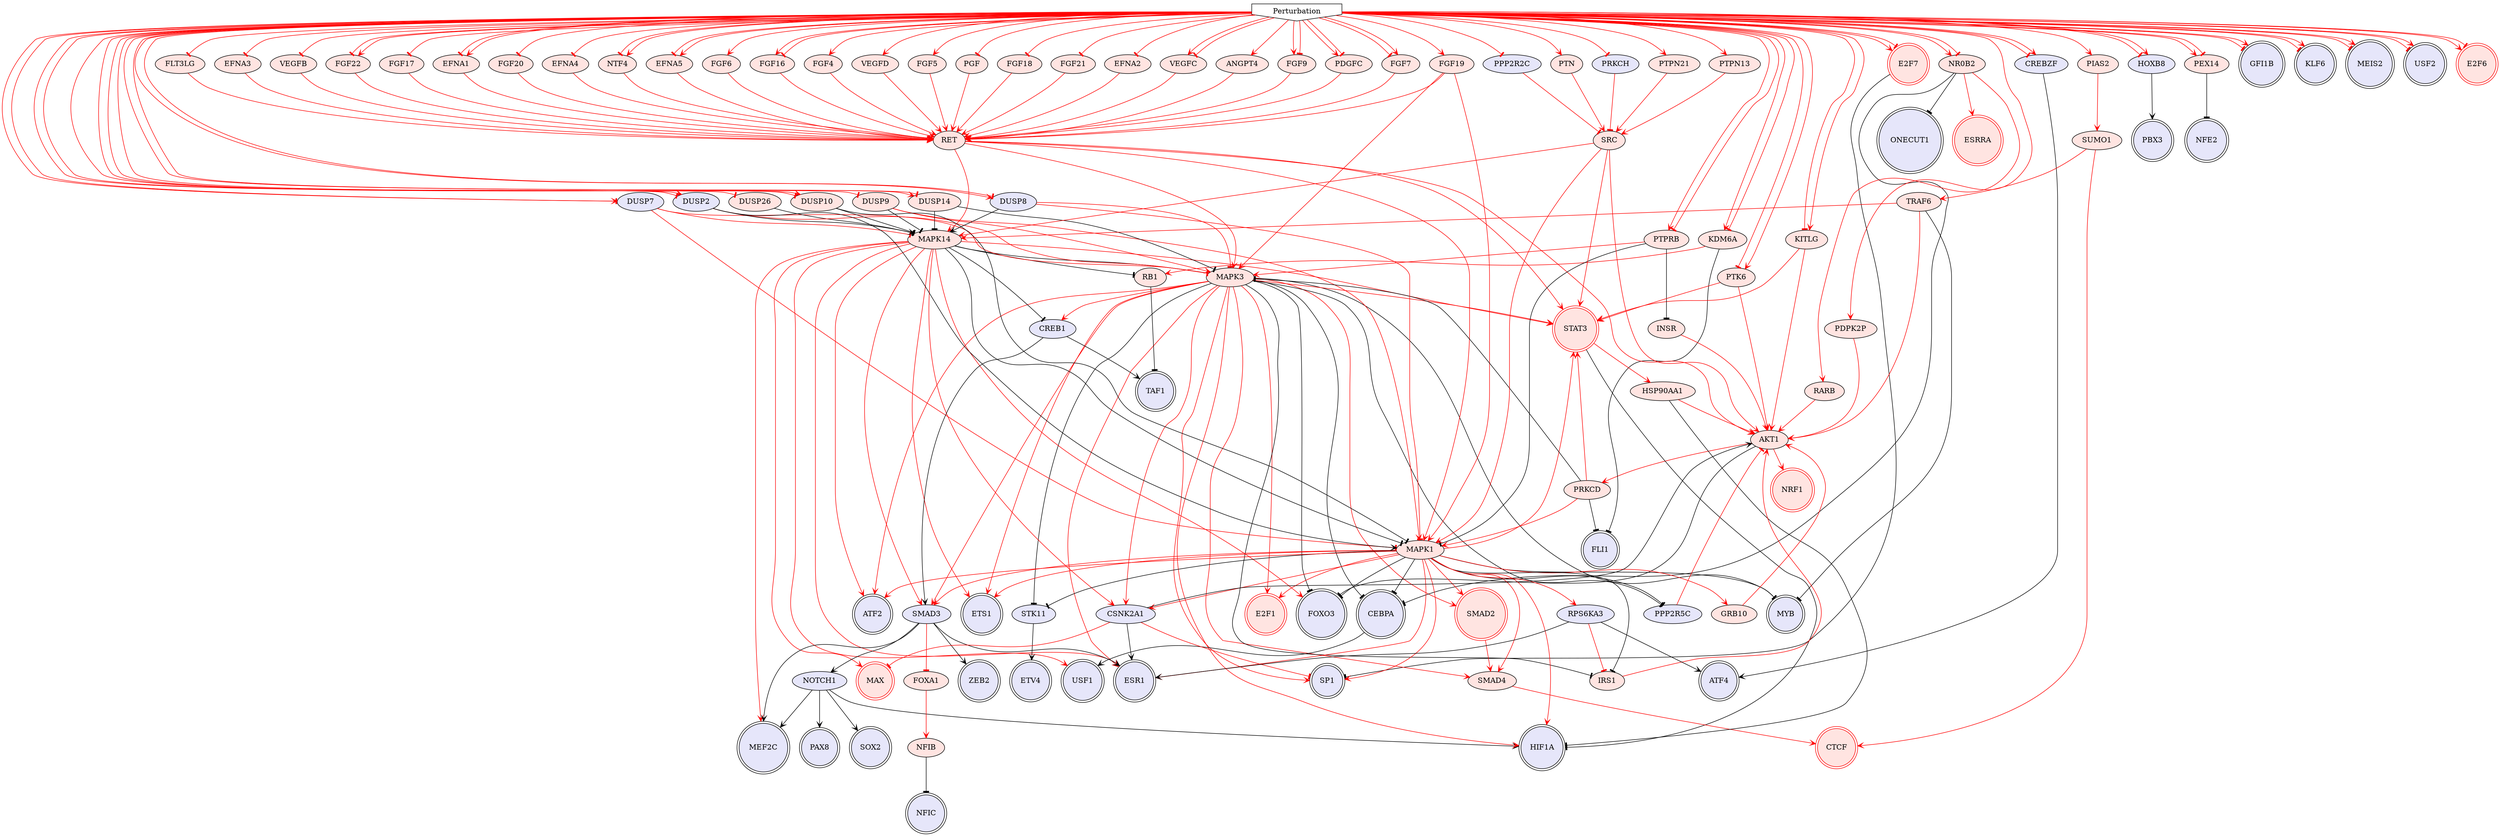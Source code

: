 digraph {

NOTCH1->PAX8 [penwidth=1, color=black, arrowhead="vee"]
NOTCH1->SOX2 [penwidth=1, color=black, arrowhead="vee"]
E2F7->SP1 [penwidth=1, color=black, arrowhead="tee"]
MAPK3->HIF1A [penwidth=1, color=red, arrowhead="vee"]
MAPK14->MAPK3 [penwidth=1, color=black, arrowhead="tee"]
SMAD3->ESR1 [penwidth=1, color=black, arrowhead="vee"]
SMAD3->NOTCH1 [penwidth=1, color=black, arrowhead="vee"]
MAPK3->SMAD3 [penwidth=1, color=red, arrowhead="vee"]
SMAD3->MEF2C [penwidth=1, color=black, arrowhead="vee"]
NOTCH1->MEF2C [penwidth=1, color=black, arrowhead="vee"]
NOTCH1->HIF1A [penwidth=1, color=black, arrowhead="vee"]
NR0B2->ONECUT1 [penwidth=1, color=black, arrowhead="tee"]
MAPK3->ETS1 [penwidth=1, color=red, arrowhead="vee"]
AKT1->FOXO3 [penwidth=1, color=black, arrowhead="tee"]
MAPK1->FOXO3 [penwidth=1, color=black, arrowhead="tee"]
MAPK1->MYB [penwidth=1, color=black, arrowhead="tee"]
HOXB8->PBX3 [penwidth=1, color=black, arrowhead="vee"]
MAPK3->ESR1 [penwidth=1, color=red, arrowhead="vee"]
MAPK1->STK11 [penwidth=1, color=black, arrowhead="tee"]
MAPK3->SP1 [penwidth=1, color=red, arrowhead="vee"]
NFIB->NFIC [penwidth=1, color=black, arrowhead="tee"]
MAPK1->CEBPA [penwidth=1, color=black, arrowhead="tee"]
CEBPA->USF1 [penwidth=1, color=black, arrowhead="vee"]
KDM6A->FLI1 [penwidth=1, color=black, arrowhead="tee"]
MAPK3->ATF2 [penwidth=1, color=red, arrowhead="vee"]
NR0B2->CEBPA [penwidth=1, color=black, arrowhead="tee"]
CREBZF->ATF4 [penwidth=1, color=black, arrowhead="vee"]
STK11->ETV4 [penwidth=1, color=black, arrowhead="vee"]
RB1->TAF1 [penwidth=1, color=black, arrowhead="tee"]
SMAD3->ZEB2 [penwidth=1, color=black, arrowhead="vee"]
STAT3->HIF1A [penwidth=1, color=black, arrowhead="tee"]
PEX14->NFE2 [penwidth=1, color=black, arrowhead="tee"]
Perturbation->CREBZF [penwidth=1, color=red, arrowhead="tee"]
Perturbation->DUSP7 [penwidth=1, color=red, arrowhead="tee"]
Perturbation->GFI1B [penwidth=1, color=red, arrowhead="tee"]
Perturbation->HOXB8 [penwidth=1, color=red, arrowhead="tee"]
Perturbation->KLF6 [penwidth=1, color=red, arrowhead="tee"]
Perturbation->MEIS2 [penwidth=1, color=red, arrowhead="tee"]
Perturbation->USF2 [penwidth=1, color=red, arrowhead="tee"]
KDM6A->RB1 [penwidth=1, color=red, arrowhead="vee"]
MAPK1->STAT3 [penwidth=1, color=red, arrowhead="vee"]
AKT1->NRF1 [penwidth=1, color=red, arrowhead="vee"]
MAPK1->SMAD2 [penwidth=1, color=red, arrowhead="vee"]
SMAD2->SMAD4 [penwidth=1, color=red, arrowhead="vee"]
MAPK14->MAX [penwidth=1, color=red, arrowhead="vee"]
MAPK14->STAT3 [penwidth=1, color=red, arrowhead="vee"]
NR0B2->ESRRA [penwidth=1, color=red, arrowhead="vee"]
DUSP7->MAPK1 [penwidth=1, color=red, arrowhead="tee"]
MAPK1->SMAD4 [penwidth=1, color=red, arrowhead="vee"]
SMAD3->FOXA1 [penwidth=1, color=red, arrowhead="tee"]
DUSP7->MAPK14 [penwidth=1, color=red, arrowhead="tee"]
MAPK1->E2F1 [penwidth=1, color=red, arrowhead="vee"]
FOXA1->NFIB [penwidth=1, color=red, arrowhead="vee"]
PDPK2P->AKT1 [penwidth=1, color=red, arrowhead="vee"]
SMAD4->CTCF [penwidth=1, color=red, arrowhead="vee"]
Perturbation->E2F6 [penwidth=1, color=red, arrowhead="vee"]
Perturbation->E2F7 [penwidth=1, color=red, arrowhead="vee"]
Perturbation->KDM6A [penwidth=1, color=red, arrowhead="vee"]
Perturbation->NR0B2 [penwidth=1, color=red, arrowhead="vee"]
Perturbation->PDPK2P [penwidth=1, color=red, arrowhead="vee"]
Perturbation->PEX14 [penwidth=1, color=red, arrowhead="vee"]
MAPK14->USF1 [penwidth=1, color=red, arrowhead="vee"]
MAPK14->ATF2 [penwidth=1, color=red, arrowhead="vee"]
MAPK14->MEF2C [penwidth=1, color=red, arrowhead="vee"]
MAPK14->SMAD3 [penwidth=1, color=red, arrowhead="vee"]
MAPK14->CSNK2A1 [penwidth=1, color=red, arrowhead="vee"]
MAPK3->MYB [penwidth=1, color=black, arrowhead="tee"]
DUSP9->MAPK14 [penwidth=1, color=black, arrowhead="tee"]
MAPK3->STK11 [penwidth=1, color=black, arrowhead="tee"]
CSNK2A1->ESR1 [penwidth=1, color=black, arrowhead="vee"]
MAPK14->ESR1 [penwidth=1, color=red, arrowhead="vee"]
MAPK14->FOXO3 [penwidth=1, color=red, arrowhead="vee"]
MAPK3->FOXO3 [penwidth=1, color=black, arrowhead="tee"]
MAPK3->CEBPA [penwidth=1, color=black, arrowhead="tee"]
MAPK14->ETS1 [penwidth=1, color=red, arrowhead="vee"]
Perturbation->CREBZF [penwidth=1, color=red, arrowhead="vee"]
Perturbation->GFI1B [penwidth=1, color=red, arrowhead="vee"]
Perturbation->HOXB8 [penwidth=1, color=red, arrowhead="vee"]
Perturbation->KLF6 [penwidth=1, color=red, arrowhead="vee"]
Perturbation->MEIS2 [penwidth=1, color=red, arrowhead="vee"]
Perturbation->USF2 [penwidth=1, color=red, arrowhead="vee"]
MAPK3->STAT3 [penwidth=1, color=red, arrowhead="vee"]
MAPK3->SMAD2 [penwidth=1, color=red, arrowhead="vee"]
DUSP9->MAPK3 [penwidth=1, color=red, arrowhead="vee"]
MAPK3->SMAD4 [penwidth=1, color=red, arrowhead="vee"]
CSNK2A1->MAX [penwidth=1, color=red, arrowhead="tee"]
MAPK3->E2F1 [penwidth=1, color=red, arrowhead="vee"]
MAPK14->RB1 [penwidth=1, color=black, arrowhead="tee"]
KITLG->STAT3 [penwidth=1, color=red, arrowhead="vee"]
KITLG->AKT1 [penwidth=1, color=red, arrowhead="vee"]
Perturbation->DUSP9 [penwidth=1, color=red, arrowhead="tee"]
Perturbation->E2F6 [penwidth=1, color=red, arrowhead="tee"]
Perturbation->E2F7 [penwidth=1, color=red, arrowhead="tee"]
Perturbation->KDM6A [penwidth=1, color=red, arrowhead="tee"]
Perturbation->KITLG [penwidth=1, color=red, arrowhead="tee"]
Perturbation->NR0B2 [penwidth=1, color=red, arrowhead="tee"]
Perturbation->PEX14 [penwidth=1, color=red, arrowhead="tee"]
MAPK1->HIF1A [penwidth=1, color=red, arrowhead="vee"]
MAPK14->MAPK1 [penwidth=1, color=black, arrowhead="tee"]
MAPK1->SMAD3 [penwidth=1, color=red, arrowhead="vee"]
MAPK1->ESR1 [penwidth=1, color=red, arrowhead="vee"]
MAPK1->SP1 [penwidth=1, color=red, arrowhead="vee"]
MAPK1->ATF2 [penwidth=1, color=red, arrowhead="vee"]
MAPK1->ETS1 [penwidth=1, color=red, arrowhead="vee"]
RET->STAT3 [penwidth=1, color=red, arrowhead="vee"]
RET->MAPK14 [penwidth=1, color=red, arrowhead="vee"]
RET->AKT1 [penwidth=1, color=red, arrowhead="vee"]
RET->MAPK3 [penwidth=1, color=red, arrowhead="vee"]
VEGFC->RET [penwidth=1, color=red, arrowhead="vee"]
Perturbation->VEGFC [penwidth=1, color=red, arrowhead="vee"]
ANGPT4->RET [penwidth=1, color=red, arrowhead="vee"]
Perturbation->ANGPT4 [penwidth=1, color=red, arrowhead="vee"]
CSNK2A1->SP1 [penwidth=1, color=red, arrowhead="tee"]
CSNK2A1->AKT1 [penwidth=1, color=black, arrowhead="vee"]
MAPK3->CSNK2A1 [penwidth=1, color=red, arrowhead="vee"]
DUSP7->MAPK3 [penwidth=1, color=red, arrowhead="tee"]
HSP90AA1->HIF1A [penwidth=1, color=black, arrowhead="tee"]
STAT3->HSP90AA1 [penwidth=1, color=red, arrowhead="vee"]
HSP90AA1->AKT1 [penwidth=1, color=red, arrowhead="vee"]
MAPK3->PPP2R5C [penwidth=1, color=black, arrowhead="tee"]
DUSP14->MAPK14 [penwidth=1, color=black, arrowhead="tee"]
PPP2R5C->AKT1 [penwidth=1, color=red, arrowhead="tee"]
Perturbation->DUSP14 [penwidth=1, color=red, arrowhead="vee"]
MAPK1->PPP2R5C [penwidth=1, color=black, arrowhead="tee"]
FGF9->RET [penwidth=1, color=red, arrowhead="vee"]
Perturbation->FGF9 [penwidth=1, color=red, arrowhead="vee"]
FGF19->RET [penwidth=1, color=red, arrowhead="vee"]
FGF19->MAPK3 [penwidth=1, color=red, arrowhead="vee"]
Perturbation->FGF19 [penwidth=1, color=red, arrowhead="vee"]
PTPRB->MAPK1 [penwidth=1, color=black, arrowhead="tee"]
MAPK1->CSNK2A1 [penwidth=1, color=red, arrowhead="vee"]
PTPRB->MAPK3 [penwidth=1, color=red, arrowhead="vee"]
Perturbation->KITLG [penwidth=1, color=red, arrowhead="vee"]
Perturbation->PTPRB [penwidth=1, color=red, arrowhead="vee"]
DUSP26->MAPK14 [penwidth=1, color=black, arrowhead="tee"]
Perturbation->DUSP26 [penwidth=1, color=red, arrowhead="tee"]
DUSP9->MAPK1 [penwidth=1, color=red, arrowhead="vee"]
DUSP2->MAPK1 [penwidth=1, color=black, arrowhead="vee"]
Perturbation->DUSP2 [penwidth=1, color=red, arrowhead="tee"]
DUSP2->MAPK3 [penwidth=1, color=red, arrowhead="tee"]
DUSP10->MAPK14 [penwidth=1, color=black, arrowhead="tee"]
Perturbation->DUSP10 [penwidth=1, color=red, arrowhead="tee"]
TRAF6->MYB [penwidth=1, color=black, arrowhead="tee"]
CREB1->SMAD3 [penwidth=1, color=black, arrowhead="vee"]
MAPK14->CREB1 [penwidth=1, color=black, arrowhead="tee"]
CREB1->TAF1 [penwidth=1, color=black, arrowhead="vee"]
PRKCD->FLI1 [penwidth=1, color=black, arrowhead="tee"]
MAPK3->CREB1 [penwidth=1, color=red, arrowhead="vee"]
PRKCD->MAPK3 [penwidth=1, color=black, arrowhead="tee"]
TRAF6->AKT1 [penwidth=1, color=red, arrowhead="vee"]
SUMO1->TRAF6 [penwidth=1, color=red, arrowhead="vee"]
SUMO1->CTCF [penwidth=1, color=red, arrowhead="vee"]
TRAF6->MAPK14 [penwidth=1, color=red, arrowhead="vee"]
PRKCD->STAT3 [penwidth=1, color=red, arrowhead="vee"]
PIAS2->SUMO1 [penwidth=1, color=red, arrowhead="vee"]
AKT1->PRKCD [penwidth=1, color=red, arrowhead="vee"]
PRKCD->MAPK1 [penwidth=1, color=red, arrowhead="vee"]
Perturbation->PIAS2 [penwidth=1, color=red, arrowhead="vee"]
Perturbation->DUSP7 [penwidth=1, color=red, arrowhead="vee"]
Perturbation->DUSP10 [penwidth=1, color=red, arrowhead="vee"]
PDGFC->RET [penwidth=1, color=red, arrowhead="vee"]
Perturbation->PDGFC [penwidth=1, color=red, arrowhead="vee"]
FGF7->RET [penwidth=1, color=red, arrowhead="vee"]
Perturbation->FGF7 [penwidth=1, color=red, arrowhead="tee"]
FLT3LG->RET [penwidth=1, color=red, arrowhead="vee"]
Perturbation->FLT3LG [penwidth=1, color=red, arrowhead="tee"]
EFNA3->RET [penwidth=1, color=red, arrowhead="vee"]
Perturbation->EFNA3 [penwidth=1, color=red, arrowhead="tee"]
VEGFB->RET [penwidth=1, color=red, arrowhead="vee"]
Perturbation->VEGFB [penwidth=1, color=red, arrowhead="tee"]
DUSP8->MAPK14 [penwidth=1, color=black, arrowhead="vee"]
Perturbation->DUSP8 [penwidth=1, color=red, arrowhead="vee"]
MAPK1->GRB10 [penwidth=1, color=red, arrowhead="vee"]
GRB10->AKT1 [penwidth=1, color=red, arrowhead="vee"]
DUSP8->MAPK1 [penwidth=1, color=red, arrowhead="tee"]
FGF22->RET [penwidth=1, color=red, arrowhead="vee"]
Perturbation->FGF22 [penwidth=1, color=red, arrowhead="tee"]
Perturbation->VEGFC [penwidth=1, color=red, arrowhead="tee"]
FGF17->RET [penwidth=1, color=red, arrowhead="vee"]
Perturbation->FGF17 [penwidth=1, color=red, arrowhead="tee"]
Perturbation->FGF9 [penwidth=1, color=red, arrowhead="tee"]
EFNA1->RET [penwidth=1, color=red, arrowhead="vee"]
Perturbation->EFNA1 [penwidth=1, color=red, arrowhead="tee"]
FGF20->RET [penwidth=1, color=red, arrowhead="vee"]
Perturbation->FGF20 [penwidth=1, color=red, arrowhead="tee"]
EFNA4->RET [penwidth=1, color=red, arrowhead="vee"]
Perturbation->EFNA4 [penwidth=1, color=red, arrowhead="tee"]
Perturbation->PTPRB [penwidth=1, color=red, arrowhead="tee"]
MAPK1->IRS1 [penwidth=1, color=black, arrowhead="tee"]
IRS1->AKT1 [penwidth=1, color=red, arrowhead="vee"]
NTF4->RET [penwidth=1, color=red, arrowhead="vee"]
Perturbation->NTF4 [penwidth=1, color=red, arrowhead="tee"]
EFNA5->RET [penwidth=1, color=red, arrowhead="vee"]
Perturbation->EFNA5 [penwidth=1, color=red, arrowhead="tee"]
DUSP8->MAPK3 [penwidth=1, color=red, arrowhead="tee"]
SRC->STAT3 [penwidth=1, color=red, arrowhead="vee"]
PTPN21->SRC [penwidth=1, color=red, arrowhead="vee"]
SRC->AKT1 [penwidth=1, color=red, arrowhead="vee"]
SRC->MAPK14 [penwidth=1, color=red, arrowhead="vee"]
SRC->MAPK1 [penwidth=1, color=red, arrowhead="vee"]
Perturbation->PTPN21 [penwidth=1, color=red, arrowhead="vee"]
PTPN13->SRC [penwidth=1, color=red, arrowhead="vee"]
Perturbation->PTPN13 [penwidth=1, color=red, arrowhead="vee"]
Perturbation->PPP2R2C [penwidth=1, color=red, arrowhead="tee"]
PPP2R2C->SRC [penwidth=1, color=red, arrowhead="tee"]
PTN->SRC [penwidth=1, color=red, arrowhead="vee"]
Perturbation->PTN [penwidth=1, color=red, arrowhead="vee"]
Perturbation->PRKCH [penwidth=1, color=red, arrowhead="tee"]
PRKCH->SRC [penwidth=1, color=red, arrowhead="tee"]
RET->MAPK1 [penwidth=1, color=red, arrowhead="vee"]
FGF19->MAPK1 [penwidth=1, color=red, arrowhead="vee"]
FGF6->RET [penwidth=1, color=red, arrowhead="vee"]
Perturbation->FGF6 [penwidth=1, color=red, arrowhead="vee"]
FGF16->RET [penwidth=1, color=red, arrowhead="vee"]
Perturbation->FGF16 [penwidth=1, color=red, arrowhead="vee"]
FGF4->RET [penwidth=1, color=red, arrowhead="vee"]
Perturbation->FGF4 [penwidth=1, color=red, arrowhead="vee"]
Perturbation->NTF4 [penwidth=1, color=red, arrowhead="vee"]
VEGFD->RET [penwidth=1, color=red, arrowhead="vee"]
Perturbation->VEGFD [penwidth=1, color=red, arrowhead="vee"]
Perturbation->EFNA1 [penwidth=1, color=red, arrowhead="vee"]
Perturbation->EFNA5 [penwidth=1, color=red, arrowhead="vee"]
Perturbation->FGF7 [penwidth=1, color=red, arrowhead="vee"]
FGF5->RET [penwidth=1, color=red, arrowhead="vee"]
Perturbation->FGF5 [penwidth=1, color=red, arrowhead="vee"]
Perturbation->DUSP2 [penwidth=1, color=red, arrowhead="vee"]
Perturbation->FGF22 [penwidth=1, color=red, arrowhead="vee"]
PGF->RET [penwidth=1, color=red, arrowhead="vee"]
Perturbation->PGF [penwidth=1, color=red, arrowhead="tee"]
Perturbation->DUSP14 [penwidth=1, color=red, arrowhead="tee"]
DUSP2->MAPK14 [penwidth=1, color=black, arrowhead="vee"]
DUSP10->MAPK1 [penwidth=1, color=black, arrowhead="tee"]
MAPK1->RPS6KA3 [penwidth=1, color=red, arrowhead="vee"]
RPS6KA3->ATF4 [penwidth=1, color=black, arrowhead="vee"]
RPS6KA3->ESR1 [penwidth=1, color=black, arrowhead="vee"]
RPS6KA3->IRS1 [penwidth=1, color=red, arrowhead="tee"]
FGF18->RET [penwidth=1, color=red, arrowhead="vee"]
Perturbation->FGF18 [penwidth=1, color=red, arrowhead="tee"]
MAPK3->IRS1 [penwidth=1, color=black, arrowhead="tee"]
FGF21->RET [penwidth=1, color=red, arrowhead="vee"]
Perturbation->FGF21 [penwidth=1, color=red, arrowhead="tee"]
DUSP14->MAPK3 [penwidth=1, color=black, arrowhead="tee"]
PTK6->STAT3 [penwidth=1, color=red, arrowhead="vee"]
PTK6->AKT1 [penwidth=1, color=red, arrowhead="vee"]
Perturbation->PTK6 [penwidth=1, color=red, arrowhead="tee"]
Perturbation->PDGFC [penwidth=1, color=red, arrowhead="tee"]
EFNA2->RET [penwidth=1, color=red, arrowhead="vee"]
Perturbation->EFNA2 [penwidth=1, color=red, arrowhead="tee"]
Perturbation->PTK6 [penwidth=1, color=red, arrowhead="vee"]
Perturbation->FGF16 [penwidth=1, color=red, arrowhead="tee"]
Perturbation->DUSP8 [penwidth=1, color=red, arrowhead="tee"]
NR0B2->RARB [penwidth=1, color=red, arrowhead="vee"]
RARB->AKT1 [penwidth=1, color=red, arrowhead="vee"]
PTPRB->INSR [penwidth=1, color=black, arrowhead="tee"]
INSR->AKT1 [penwidth=1, color=red, arrowhead="vee"]
Perturbation [style=filled, color=black, fillcolor=white, shape=invhouse];
USF2 [style=filled, color=black, fillcolor=lavender, shape=doublecircle];
GFI1B [style=filled, color=black, fillcolor=lavender, shape=doublecircle];
FLI1 [style=filled, color=black, fillcolor=lavender, shape=doublecircle];
TAF1 [style=filled, color=black, fillcolor=lavender, shape=doublecircle];
ETV4 [style=filled, color=black, fillcolor=lavender, shape=doublecircle];
MAX [style=filled, color=red, fillcolor=mistyrose, shape=doublecircle];
E2F6 [style=filled, color=red, fillcolor=mistyrose, shape=doublecircle];
ESRRA [style=filled, color=red, fillcolor=mistyrose, shape=doublecircle];
HIF1A [style=filled, color=black, fillcolor=lavender, shape=doublecircle];
NRF1 [style=filled, color=red, fillcolor=mistyrose, shape=doublecircle];
CTCF [style=filled, color=red, fillcolor=mistyrose, shape=doublecircle];
E2F1 [style=filled, color=red, fillcolor=mistyrose, shape=doublecircle];
KLF6 [style=filled, color=black, fillcolor=lavender, shape=doublecircle];
MEF2C [style=filled, color=black, fillcolor=lavender, shape=doublecircle];
MYB [style=filled, color=black, fillcolor=lavender, shape=doublecircle];
FOXO3 [style=filled, color=black, fillcolor=lavender, shape=doublecircle];
USF1 [style=filled, color=black, fillcolor=lavender, shape=doublecircle];
E2F7 [style=filled, color=red, fillcolor=mistyrose, shape=doublecircle];
ONECUT1 [style=filled, color=black, fillcolor=lavender, shape=doublecircle];
PBX3 [style=filled, color=black, fillcolor=lavender, shape=doublecircle];
NFE2 [style=filled, color=black, fillcolor=lavender, shape=doublecircle];
SOX2 [style=filled, color=black, fillcolor=lavender, shape=doublecircle];
NFIC [style=filled, color=black, fillcolor=lavender, shape=doublecircle];
PAX8 [style=filled, color=black, fillcolor=lavender, shape=doublecircle];
ESR1 [style=filled, color=black, fillcolor=lavender, shape=doublecircle];
ETS1 [style=filled, color=black, fillcolor=lavender, shape=doublecircle];
SP1 [style=filled, color=black, fillcolor=lavender, shape=doublecircle];
STAT3 [style=filled, color=red, fillcolor=mistyrose, shape=doublecircle];
ATF4 [style=filled, color=black, fillcolor=lavender, shape=doublecircle];
MEIS2 [style=filled, color=black, fillcolor=lavender, shape=doublecircle];
ATF2 [style=filled, color=black, fillcolor=lavender, shape=doublecircle];
CEBPA [style=filled, color=black, fillcolor=lavender, shape=doublecircle];
ZEB2 [style=filled, color=black, fillcolor=lavender, shape=doublecircle];
SMAD2 [style=filled, color=red, fillcolor=mistyrose, shape=doublecircle];
NOTCH1 [style=filled, fillcolor=lavender];
MAPK3 [style=filled, fillcolor=mistyrose];
MAPK14 [style=filled, fillcolor=mistyrose];
SMAD3 [style=filled, fillcolor=lavender];
NR0B2 [style=filled, fillcolor=mistyrose];
AKT1 [style=filled, fillcolor=mistyrose];
MAPK1 [style=filled, fillcolor=mistyrose];
HOXB8 [style=filled, fillcolor=lavender];
NFIB [style=filled, fillcolor=mistyrose];
KDM6A [style=filled, fillcolor=mistyrose];
CREBZF [style=filled, fillcolor=lavender];
STK11 [style=filled, fillcolor=lavender];
RB1 [style=filled, fillcolor=mistyrose];
PEX14 [style=filled, fillcolor=mistyrose];
DUSP7 [style=filled, fillcolor=lavender];
FOXA1 [style=filled, fillcolor=mistyrose];
PDPK2P [style=filled, fillcolor=mistyrose];
SMAD4 [style=filled, fillcolor=mistyrose];
DUSP9 [style=filled, fillcolor=mistyrose];
CSNK2A1 [style=filled, fillcolor=lavender];
KITLG [style=filled, fillcolor=mistyrose];
RET [style=filled, fillcolor=mistyrose];
VEGFC [style=filled, fillcolor=mistyrose];
ANGPT4 [style=filled, fillcolor=mistyrose];
HSP90AA1 [style=filled, fillcolor=mistyrose];
DUSP14 [style=filled, fillcolor=mistyrose];
PPP2R5C [style=filled, fillcolor=lavender];
FGF9 [style=filled, fillcolor=mistyrose];
FGF19 [style=filled, fillcolor=mistyrose];
PTPRB [style=filled, fillcolor=mistyrose];
DUSP26 [style=filled, fillcolor=mistyrose];
DUSP2 [style=filled, fillcolor=lavender];
DUSP10 [style=filled, fillcolor=mistyrose];
TRAF6 [style=filled, fillcolor=mistyrose];
CREB1 [style=filled, fillcolor=lavender];
PRKCD [style=filled, fillcolor=mistyrose];
SUMO1 [style=filled, fillcolor=mistyrose];
PIAS2 [style=filled, fillcolor=mistyrose];
PDGFC [style=filled, fillcolor=mistyrose];
FGF7 [style=filled, fillcolor=mistyrose];
FLT3LG [style=filled, fillcolor=mistyrose];
EFNA3 [style=filled, fillcolor=mistyrose];
VEGFB [style=filled, fillcolor=mistyrose];
DUSP8 [style=filled, fillcolor=lavender];
GRB10 [style=filled, fillcolor=mistyrose];
FGF22 [style=filled, fillcolor=mistyrose];
FGF17 [style=filled, fillcolor=mistyrose];
EFNA1 [style=filled, fillcolor=mistyrose];
FGF20 [style=filled, fillcolor=mistyrose];
EFNA4 [style=filled, fillcolor=mistyrose];
IRS1 [style=filled, fillcolor=mistyrose];
NTF4 [style=filled, fillcolor=mistyrose];
EFNA5 [style=filled, fillcolor=mistyrose];
SRC [style=filled, fillcolor=mistyrose];
PTPN21 [style=filled, fillcolor=mistyrose];
PTPN13 [style=filled, fillcolor=mistyrose];
PPP2R2C [style=filled, fillcolor=lavender];
PTN [style=filled, fillcolor=mistyrose];
PRKCH [style=filled, fillcolor=lavender];
FGF6 [style=filled, fillcolor=mistyrose];
FGF16 [style=filled, fillcolor=mistyrose];
FGF4 [style=filled, fillcolor=mistyrose];
VEGFD [style=filled, fillcolor=mistyrose];
FGF5 [style=filled, fillcolor=mistyrose];
PGF [style=filled, fillcolor=mistyrose];
RPS6KA3 [style=filled, fillcolor=lavender];
FGF18 [style=filled, fillcolor=mistyrose];
FGF21 [style=filled, fillcolor=mistyrose];
PTK6 [style=filled, fillcolor=mistyrose];
EFNA2 [style=filled, fillcolor=mistyrose];
RARB [style=filled, fillcolor=mistyrose];
INSR [style=filled, fillcolor=mistyrose];


}
